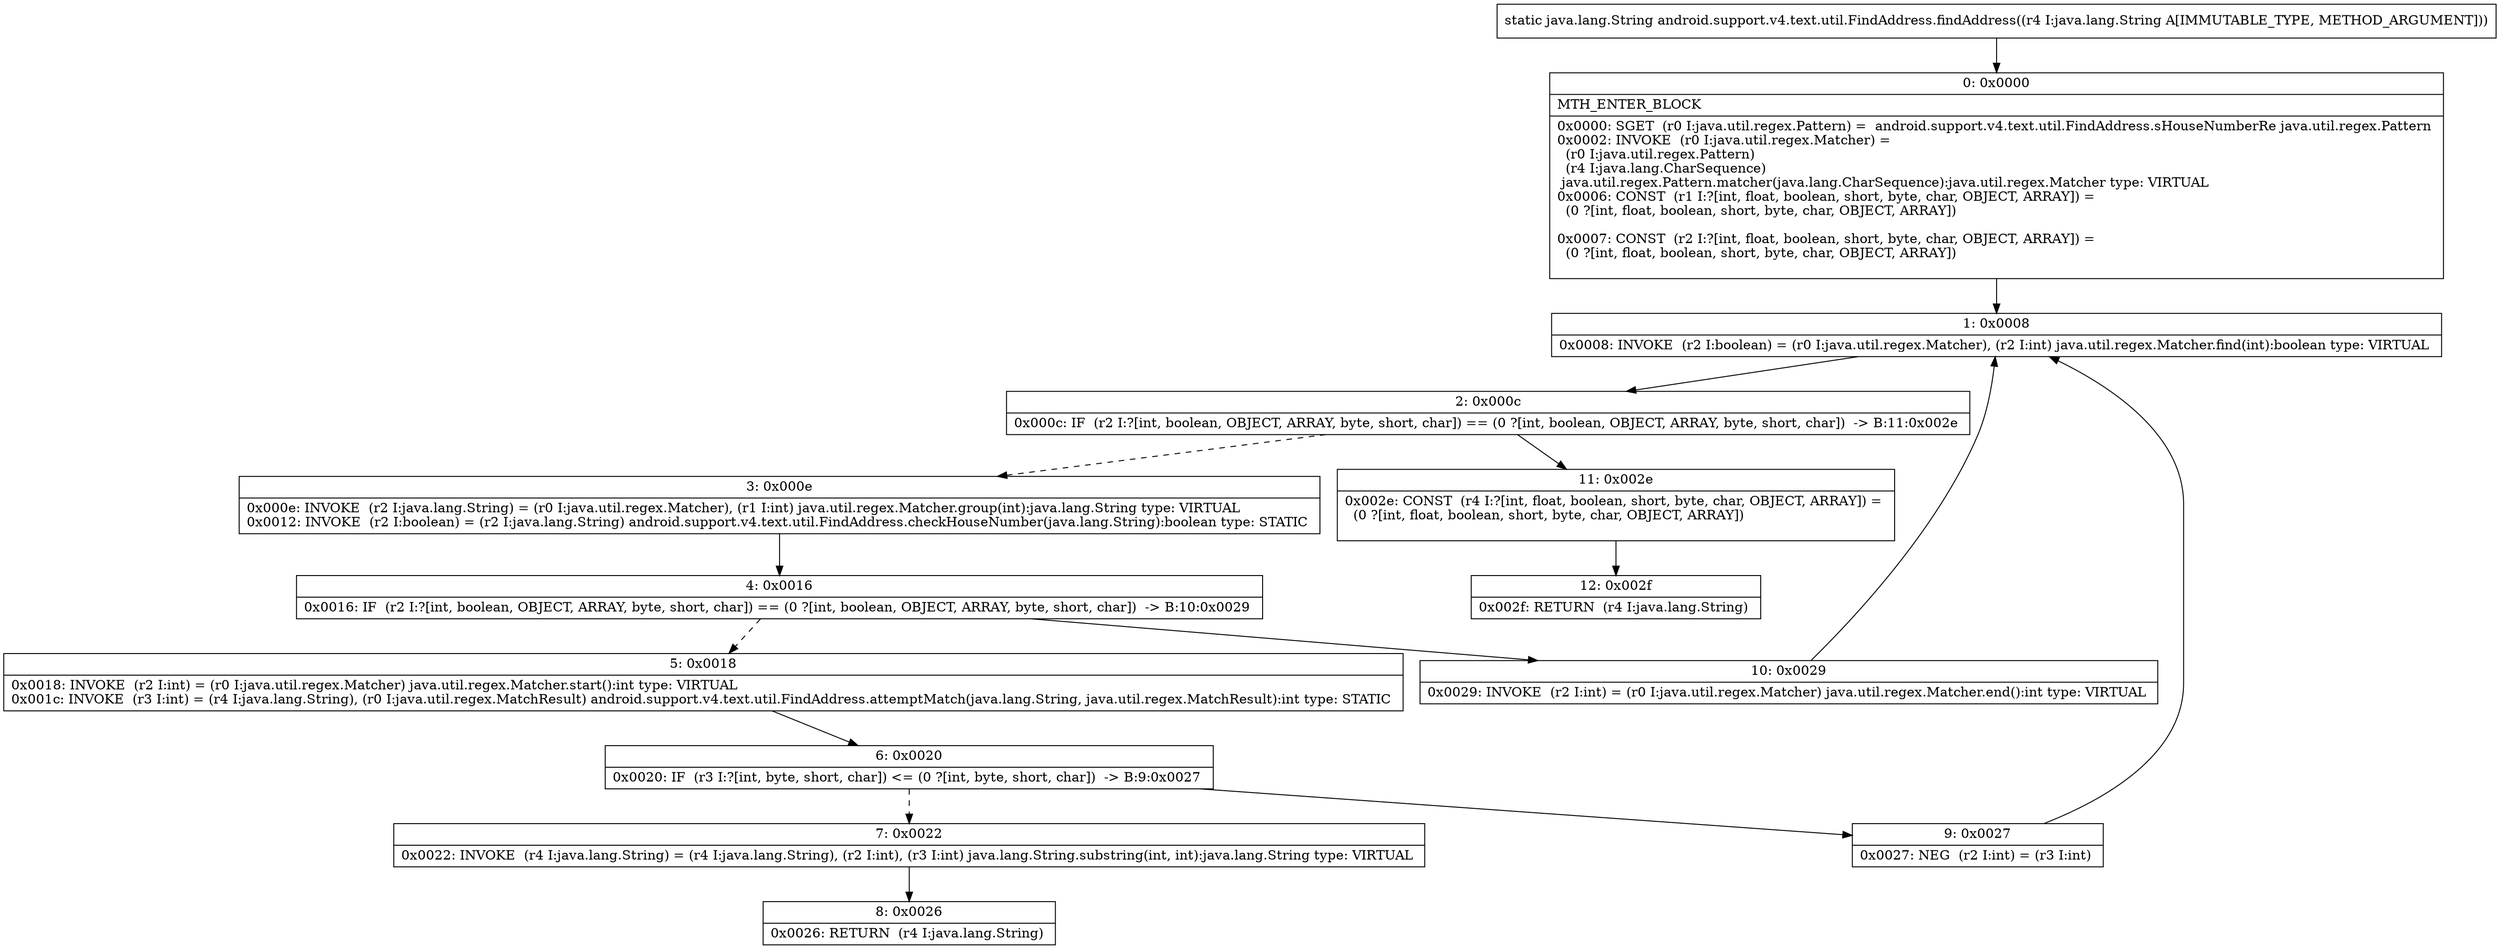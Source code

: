 digraph "CFG forandroid.support.v4.text.util.FindAddress.findAddress(Ljava\/lang\/String;)Ljava\/lang\/String;" {
Node_0 [shape=record,label="{0\:\ 0x0000|MTH_ENTER_BLOCK\l|0x0000: SGET  (r0 I:java.util.regex.Pattern) =  android.support.v4.text.util.FindAddress.sHouseNumberRe java.util.regex.Pattern \l0x0002: INVOKE  (r0 I:java.util.regex.Matcher) = \l  (r0 I:java.util.regex.Pattern)\l  (r4 I:java.lang.CharSequence)\l java.util.regex.Pattern.matcher(java.lang.CharSequence):java.util.regex.Matcher type: VIRTUAL \l0x0006: CONST  (r1 I:?[int, float, boolean, short, byte, char, OBJECT, ARRAY]) = \l  (0 ?[int, float, boolean, short, byte, char, OBJECT, ARRAY])\l \l0x0007: CONST  (r2 I:?[int, float, boolean, short, byte, char, OBJECT, ARRAY]) = \l  (0 ?[int, float, boolean, short, byte, char, OBJECT, ARRAY])\l \l}"];
Node_1 [shape=record,label="{1\:\ 0x0008|0x0008: INVOKE  (r2 I:boolean) = (r0 I:java.util.regex.Matcher), (r2 I:int) java.util.regex.Matcher.find(int):boolean type: VIRTUAL \l}"];
Node_2 [shape=record,label="{2\:\ 0x000c|0x000c: IF  (r2 I:?[int, boolean, OBJECT, ARRAY, byte, short, char]) == (0 ?[int, boolean, OBJECT, ARRAY, byte, short, char])  \-\> B:11:0x002e \l}"];
Node_3 [shape=record,label="{3\:\ 0x000e|0x000e: INVOKE  (r2 I:java.lang.String) = (r0 I:java.util.regex.Matcher), (r1 I:int) java.util.regex.Matcher.group(int):java.lang.String type: VIRTUAL \l0x0012: INVOKE  (r2 I:boolean) = (r2 I:java.lang.String) android.support.v4.text.util.FindAddress.checkHouseNumber(java.lang.String):boolean type: STATIC \l}"];
Node_4 [shape=record,label="{4\:\ 0x0016|0x0016: IF  (r2 I:?[int, boolean, OBJECT, ARRAY, byte, short, char]) == (0 ?[int, boolean, OBJECT, ARRAY, byte, short, char])  \-\> B:10:0x0029 \l}"];
Node_5 [shape=record,label="{5\:\ 0x0018|0x0018: INVOKE  (r2 I:int) = (r0 I:java.util.regex.Matcher) java.util.regex.Matcher.start():int type: VIRTUAL \l0x001c: INVOKE  (r3 I:int) = (r4 I:java.lang.String), (r0 I:java.util.regex.MatchResult) android.support.v4.text.util.FindAddress.attemptMatch(java.lang.String, java.util.regex.MatchResult):int type: STATIC \l}"];
Node_6 [shape=record,label="{6\:\ 0x0020|0x0020: IF  (r3 I:?[int, byte, short, char]) \<= (0 ?[int, byte, short, char])  \-\> B:9:0x0027 \l}"];
Node_7 [shape=record,label="{7\:\ 0x0022|0x0022: INVOKE  (r4 I:java.lang.String) = (r4 I:java.lang.String), (r2 I:int), (r3 I:int) java.lang.String.substring(int, int):java.lang.String type: VIRTUAL \l}"];
Node_8 [shape=record,label="{8\:\ 0x0026|0x0026: RETURN  (r4 I:java.lang.String) \l}"];
Node_9 [shape=record,label="{9\:\ 0x0027|0x0027: NEG  (r2 I:int) = (r3 I:int) \l}"];
Node_10 [shape=record,label="{10\:\ 0x0029|0x0029: INVOKE  (r2 I:int) = (r0 I:java.util.regex.Matcher) java.util.regex.Matcher.end():int type: VIRTUAL \l}"];
Node_11 [shape=record,label="{11\:\ 0x002e|0x002e: CONST  (r4 I:?[int, float, boolean, short, byte, char, OBJECT, ARRAY]) = \l  (0 ?[int, float, boolean, short, byte, char, OBJECT, ARRAY])\l \l}"];
Node_12 [shape=record,label="{12\:\ 0x002f|0x002f: RETURN  (r4 I:java.lang.String) \l}"];
MethodNode[shape=record,label="{static java.lang.String android.support.v4.text.util.FindAddress.findAddress((r4 I:java.lang.String A[IMMUTABLE_TYPE, METHOD_ARGUMENT])) }"];
MethodNode -> Node_0;
Node_0 -> Node_1;
Node_1 -> Node_2;
Node_2 -> Node_3[style=dashed];
Node_2 -> Node_11;
Node_3 -> Node_4;
Node_4 -> Node_5[style=dashed];
Node_4 -> Node_10;
Node_5 -> Node_6;
Node_6 -> Node_7[style=dashed];
Node_6 -> Node_9;
Node_7 -> Node_8;
Node_9 -> Node_1;
Node_10 -> Node_1;
Node_11 -> Node_12;
}

